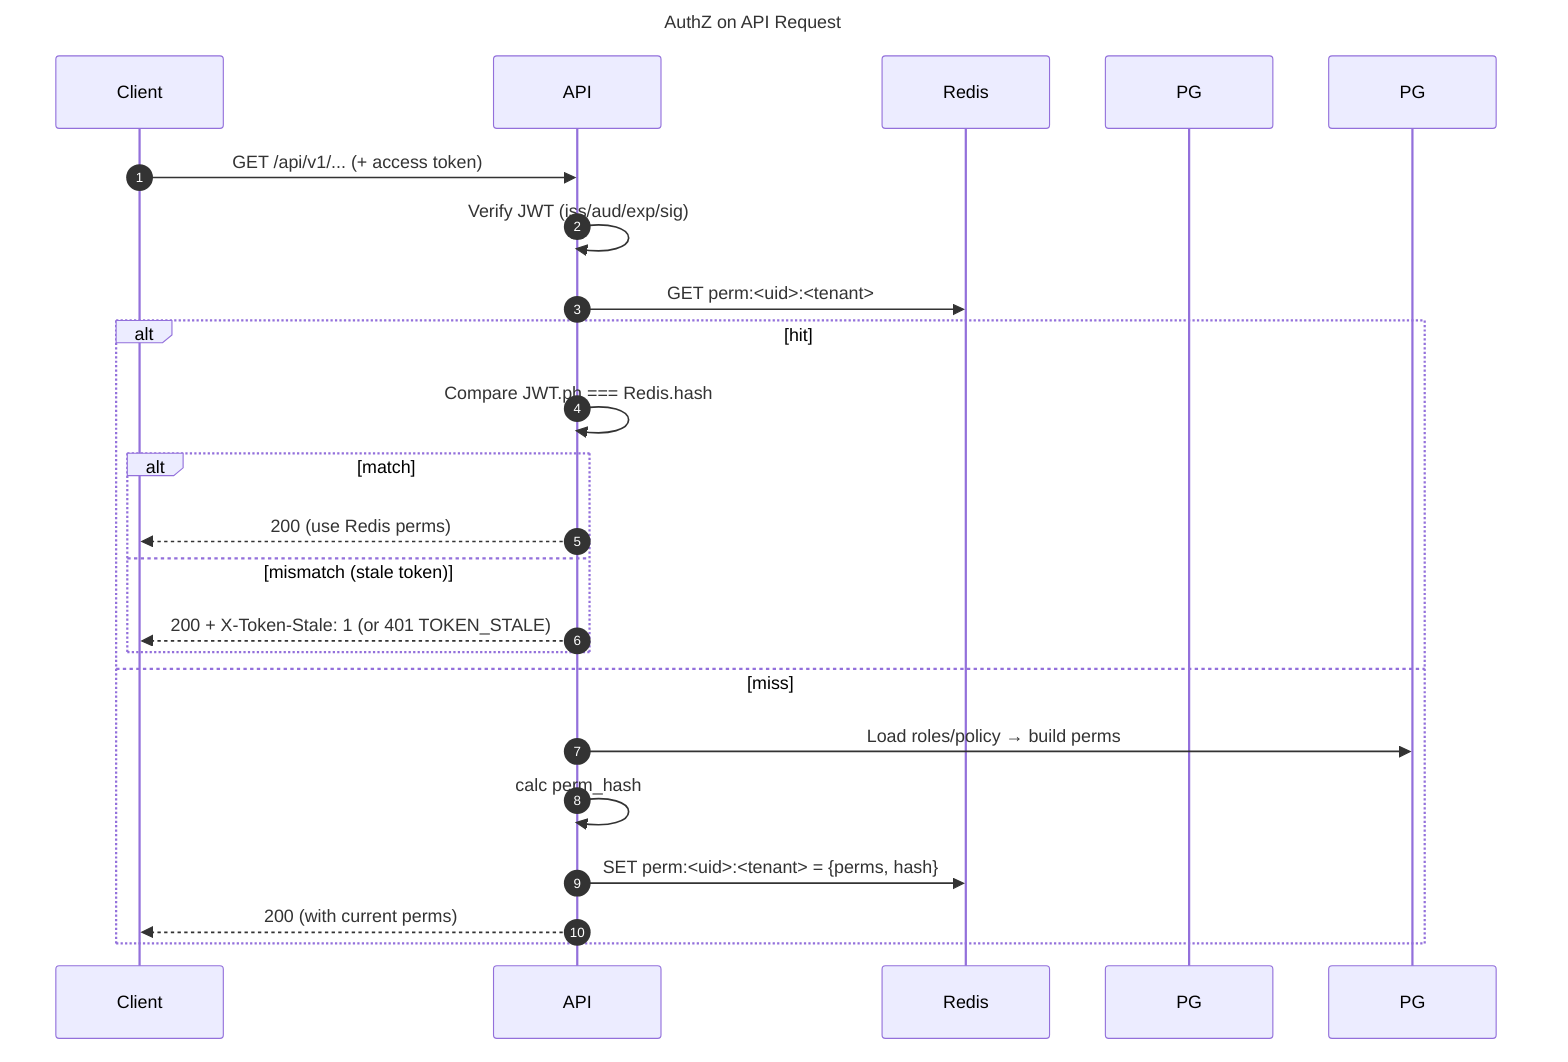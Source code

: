 sequenceDiagram
    autonumber
    title AuthZ on API Request
    participant Client
    participant API
    participant Redis
    participant Postgres as PG

    Client->>API: GET /api/v1/... (+ access token)
    API->>API: Verify JWT (iss/aud/exp/sig)
    API->>Redis: GET perm:<uid>:<tenant>
    alt hit
        API->>API: Compare JWT.ph === Redis.hash
        alt match
            API-->>Client: 200 (use Redis perms)
        else mismatch (stale token)
            API-->>Client: 200 + X-Token-Stale: 1 (or 401 TOKEN_STALE)
        end
    else miss
        API->>PG: Load roles/policy → build perms
        API->>API: calc perm_hash
        API->>Redis: SET perm:<uid>:<tenant> = {perms, hash}
        API-->>Client: 200 (with current perms)
    end